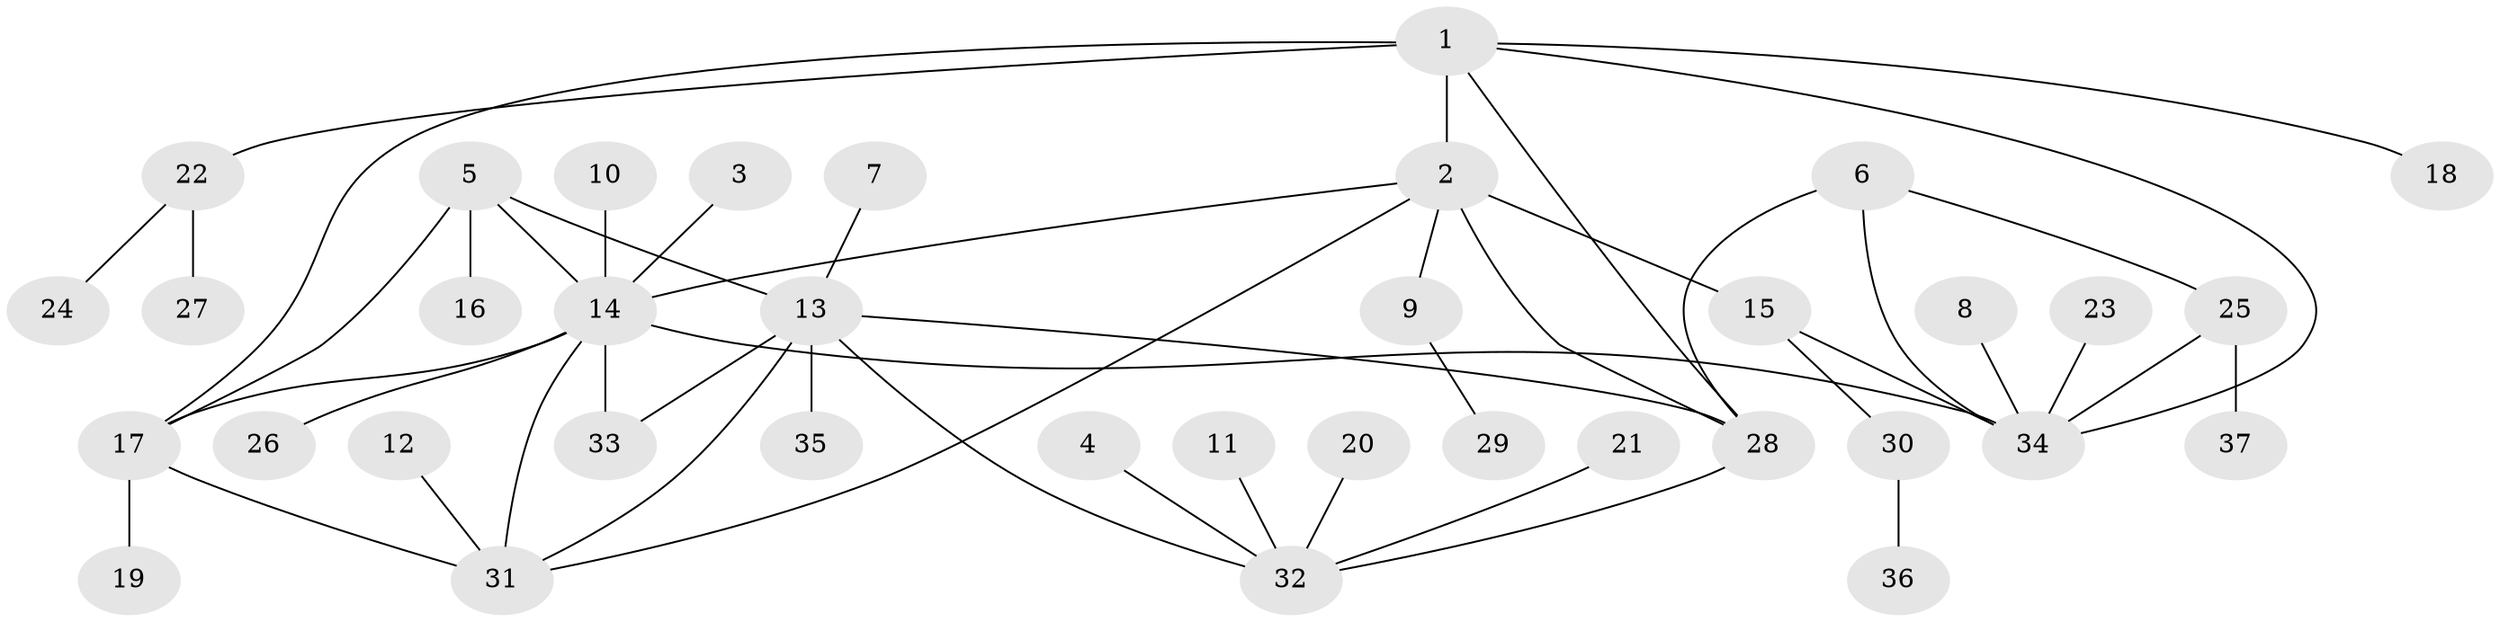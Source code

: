 // original degree distribution, {6: 0.0547945205479452, 3: 0.0410958904109589, 5: 0.0410958904109589, 7: 0.0136986301369863, 2: 0.2191780821917808, 10: 0.0136986301369863, 9: 0.0273972602739726, 8: 0.0136986301369863, 4: 0.0410958904109589, 1: 0.5342465753424658}
// Generated by graph-tools (version 1.1) at 2025/37/03/04/25 23:37:46]
// undirected, 37 vertices, 49 edges
graph export_dot {
  node [color=gray90,style=filled];
  1;
  2;
  3;
  4;
  5;
  6;
  7;
  8;
  9;
  10;
  11;
  12;
  13;
  14;
  15;
  16;
  17;
  18;
  19;
  20;
  21;
  22;
  23;
  24;
  25;
  26;
  27;
  28;
  29;
  30;
  31;
  32;
  33;
  34;
  35;
  36;
  37;
  1 -- 2 [weight=1.0];
  1 -- 17 [weight=1.0];
  1 -- 18 [weight=1.0];
  1 -- 22 [weight=2.0];
  1 -- 28 [weight=1.0];
  1 -- 34 [weight=1.0];
  2 -- 9 [weight=1.0];
  2 -- 14 [weight=1.0];
  2 -- 15 [weight=2.0];
  2 -- 28 [weight=1.0];
  2 -- 31 [weight=1.0];
  3 -- 14 [weight=1.0];
  4 -- 32 [weight=1.0];
  5 -- 13 [weight=1.0];
  5 -- 14 [weight=1.0];
  5 -- 16 [weight=1.0];
  5 -- 17 [weight=1.0];
  6 -- 25 [weight=1.0];
  6 -- 28 [weight=1.0];
  6 -- 34 [weight=1.0];
  7 -- 13 [weight=1.0];
  8 -- 34 [weight=1.0];
  9 -- 29 [weight=1.0];
  10 -- 14 [weight=1.0];
  11 -- 32 [weight=1.0];
  12 -- 31 [weight=1.0];
  13 -- 28 [weight=1.0];
  13 -- 31 [weight=1.0];
  13 -- 32 [weight=1.0];
  13 -- 33 [weight=1.0];
  13 -- 35 [weight=1.0];
  14 -- 17 [weight=1.0];
  14 -- 26 [weight=1.0];
  14 -- 31 [weight=1.0];
  14 -- 33 [weight=1.0];
  14 -- 34 [weight=1.0];
  15 -- 30 [weight=1.0];
  15 -- 34 [weight=1.0];
  17 -- 19 [weight=1.0];
  17 -- 31 [weight=1.0];
  20 -- 32 [weight=1.0];
  21 -- 32 [weight=1.0];
  22 -- 24 [weight=1.0];
  22 -- 27 [weight=1.0];
  23 -- 34 [weight=1.0];
  25 -- 34 [weight=1.0];
  25 -- 37 [weight=1.0];
  28 -- 32 [weight=1.0];
  30 -- 36 [weight=1.0];
}
